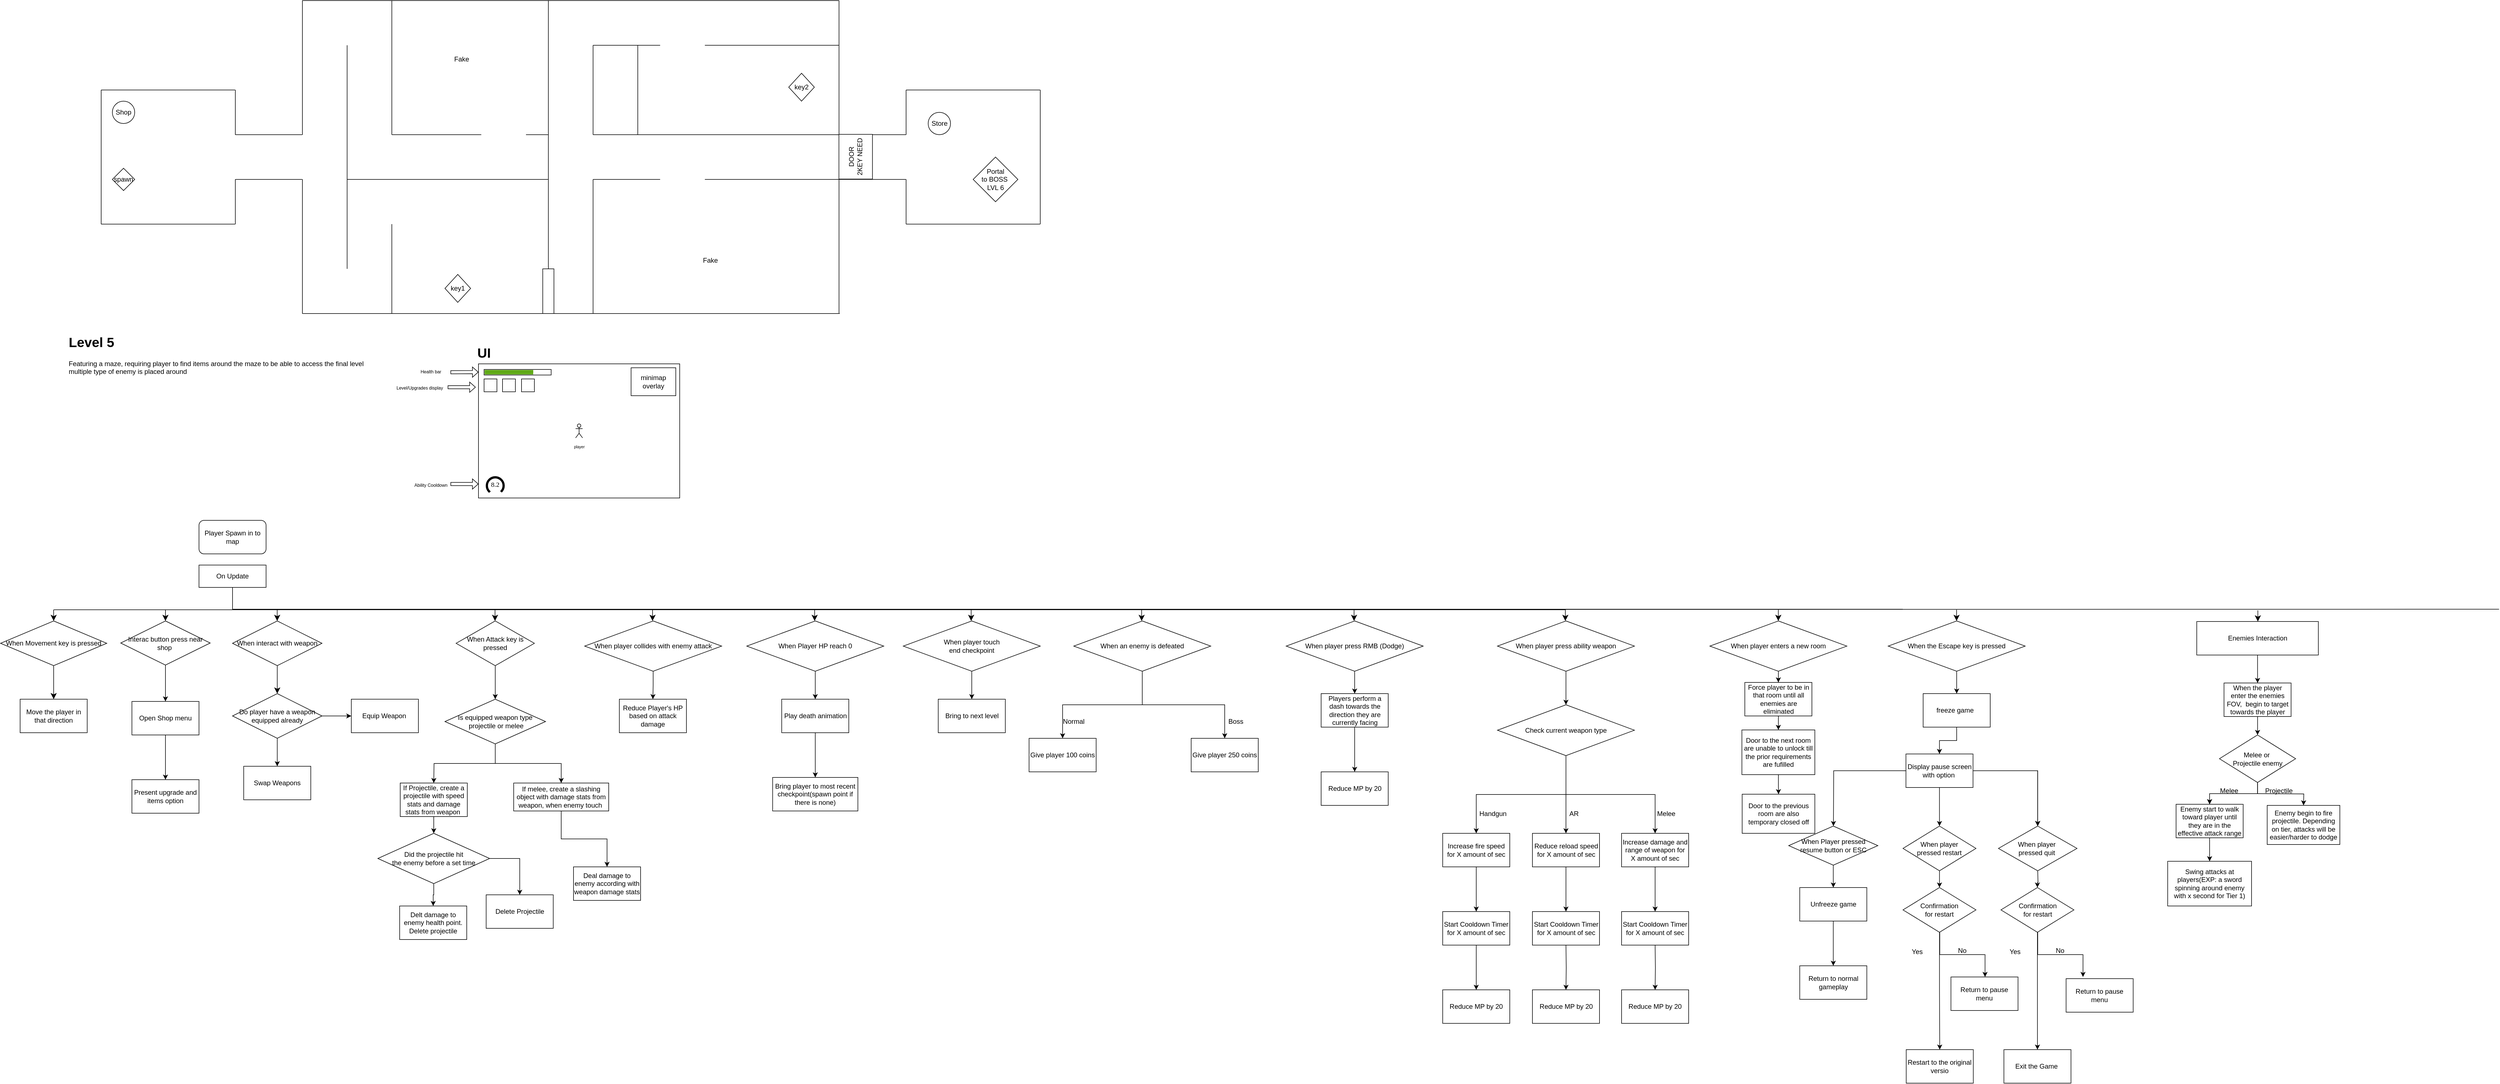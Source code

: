 <mxfile version="27.1.1">
  <diagram name="Page-1" id="taYUtSJ_4CDuhA6wjiIW">
    <mxGraphModel dx="6380" dy="3220" grid="1" gridSize="10" guides="1" tooltips="1" connect="1" arrows="1" fold="1" page="1" pageScale="1" pageWidth="850" pageHeight="1100" math="0" shadow="0" adaptiveColors="auto">
      <root>
        <mxCell id="0" />
        <mxCell id="1" parent="0" />
        <mxCell id="h_4dqQD72bOemCukOD2A-11" value="&lt;h1 style=&quot;margin-top: 0px;&quot;&gt;Level 5&lt;/h1&gt;&lt;div&gt;Featuring a maze, requiring player to find items around the maze to be able to access the final level&amp;nbsp;&lt;/div&gt;&lt;div&gt;multiple type of enemy is placed around&lt;/div&gt;" style="text;html=1;whiteSpace=wrap;overflow=hidden;rounded=0;" parent="1" vertex="1">
          <mxGeometry x="-620" y="991.45" width="620" height="310" as="geometry" />
        </mxCell>
        <mxCell id="E4qFbeiB4ODEOkEXqFHY-1" value="&lt;h1 style=&quot;margin-top: 0px;&quot;&gt;&lt;span style=&quot;background-color: transparent; color: light-dark(rgb(0, 0, 0), rgb(255, 255, 255));&quot;&gt;UI&lt;/span&gt;&lt;/h1&gt;" style="text;html=1;whiteSpace=wrap;overflow=hidden;rounded=0;align=center;" parent="1" vertex="1">
          <mxGeometry x="35" y="1010" width="180" height="40" as="geometry" />
        </mxCell>
        <mxCell id="E4qFbeiB4ODEOkEXqFHY-2" value="" style="rounded=0;whiteSpace=wrap;html=1;" parent="1" vertex="1">
          <mxGeometry x="115" y="1050" width="360" height="240" as="geometry" />
        </mxCell>
        <mxCell id="E4qFbeiB4ODEOkEXqFHY-3" value="" style="rounded=0;whiteSpace=wrap;html=1;" parent="1" vertex="1">
          <mxGeometry x="125" y="1060" width="120" height="10" as="geometry" />
        </mxCell>
        <mxCell id="E4qFbeiB4ODEOkEXqFHY-4" value="" style="rounded=0;whiteSpace=wrap;html=1;fillColor=#60a917;fontColor=#ffffff;strokeColor=none;movable=1;resizable=1;rotatable=1;deletable=1;editable=1;locked=0;connectable=1;" parent="1" vertex="1">
          <mxGeometry x="126" y="1061" width="87" height="8" as="geometry" />
        </mxCell>
        <mxCell id="E4qFbeiB4ODEOkEXqFHY-5" value="" style="ellipse;whiteSpace=wrap;html=1;aspect=fixed;strokeWidth=4;" parent="1" vertex="1">
          <mxGeometry x="130" y="1253" width="30" height="30" as="geometry" />
        </mxCell>
        <mxCell id="E4qFbeiB4ODEOkEXqFHY-7" value="&lt;font face=&quot;Tahoma&quot;&gt;8.2&lt;/font&gt;" style="text;html=1;align=center;verticalAlign=middle;whiteSpace=wrap;rounded=0;" parent="1" vertex="1">
          <mxGeometry x="115" y="1251" width="60" height="30" as="geometry" />
        </mxCell>
        <mxCell id="E4qFbeiB4ODEOkEXqFHY-8" value="minimap overlay" style="rounded=0;whiteSpace=wrap;html=1;" parent="1" vertex="1">
          <mxGeometry x="388" y="1057" width="80" height="50" as="geometry" />
        </mxCell>
        <mxCell id="E4qFbeiB4ODEOkEXqFHY-9" value="" style="shape=flexArrow;endArrow=classic;html=1;rounded=0;width=5.714;endSize=3.095;endWidth=11.565;" parent="1" edge="1">
          <mxGeometry width="50" height="50" relative="1" as="geometry">
            <mxPoint x="65" y="1265" as="sourcePoint" />
            <mxPoint x="115" y="1265" as="targetPoint" />
          </mxGeometry>
        </mxCell>
        <mxCell id="E4qFbeiB4ODEOkEXqFHY-10" value="" style="shape=flexArrow;endArrow=classic;html=1;rounded=0;width=5.714;endSize=3.095;endWidth=11.565;" parent="1" edge="1">
          <mxGeometry width="50" height="50" relative="1" as="geometry">
            <mxPoint x="65" y="1065" as="sourcePoint" />
            <mxPoint x="115" y="1064.76" as="targetPoint" />
          </mxGeometry>
        </mxCell>
        <mxCell id="E4qFbeiB4ODEOkEXqFHY-11" value="&lt;div&gt;&lt;font style=&quot;font-size: 8px;&quot;&gt;Ability&amp;nbsp;&lt;/font&gt;&lt;span style=&quot;font-size: 8px; background-color: transparent; color: light-dark(rgb(0, 0, 0), rgb(255, 255, 255));&quot;&gt;Cooldown&lt;/span&gt;&lt;/div&gt;" style="text;html=1;align=center;verticalAlign=middle;whiteSpace=wrap;rounded=0;" parent="1" vertex="1">
          <mxGeometry x="-15" y="1251" width="90" height="30" as="geometry" />
        </mxCell>
        <mxCell id="E4qFbeiB4ODEOkEXqFHY-12" value="&lt;div&gt;&lt;span style=&quot;font-size: 8px;&quot;&gt;Health bar&lt;/span&gt;&lt;/div&gt;" style="text;html=1;align=center;verticalAlign=middle;whiteSpace=wrap;rounded=0;" parent="1" vertex="1">
          <mxGeometry x="-15" y="1048" width="90" height="30" as="geometry" />
        </mxCell>
        <mxCell id="E4qFbeiB4ODEOkEXqFHY-19" value="" style="whiteSpace=wrap;html=1;aspect=fixed;" parent="1" vertex="1">
          <mxGeometry x="125" y="1077" width="23" height="23" as="geometry" />
        </mxCell>
        <mxCell id="E4qFbeiB4ODEOkEXqFHY-20" value="" style="whiteSpace=wrap;html=1;aspect=fixed;" parent="1" vertex="1">
          <mxGeometry x="158" y="1077" width="23" height="23" as="geometry" />
        </mxCell>
        <mxCell id="E4qFbeiB4ODEOkEXqFHY-21" value="" style="whiteSpace=wrap;html=1;aspect=fixed;" parent="1" vertex="1">
          <mxGeometry x="192" y="1077" width="23" height="23" as="geometry" />
        </mxCell>
        <mxCell id="E4qFbeiB4ODEOkEXqFHY-22" value="" style="shape=flexArrow;endArrow=classic;html=1;rounded=0;width=5.714;endSize=3.095;endWidth=11.565;" parent="1" edge="1">
          <mxGeometry width="50" height="50" relative="1" as="geometry">
            <mxPoint x="60" y="1091.8" as="sourcePoint" />
            <mxPoint x="110" y="1091.8" as="targetPoint" />
          </mxGeometry>
        </mxCell>
        <mxCell id="E4qFbeiB4ODEOkEXqFHY-23" value="&lt;span style=&quot;font-size: 8px;&quot;&gt;Level/Upgrades display&lt;/span&gt;" style="text;html=1;align=center;verticalAlign=middle;whiteSpace=wrap;rounded=0;" parent="1" vertex="1">
          <mxGeometry x="-35" y="1077" width="90" height="30" as="geometry" />
        </mxCell>
        <mxCell id="E4qFbeiB4ODEOkEXqFHY-24" value="" style="triangle;whiteSpace=wrap;html=1;rotation=-90;strokeColor=none;" parent="1" vertex="1">
          <mxGeometry x="137.2" y="1258.45" width="16.87" height="43" as="geometry" />
        </mxCell>
        <mxCell id="E4qFbeiB4ODEOkEXqFHY-25" value="&lt;div&gt;&lt;font style=&quot;font-size: 7px;&quot;&gt;player&lt;/font&gt;&lt;/div&gt;" style="shape=umlActor;verticalLabelPosition=bottom;verticalAlign=top;html=1;outlineConnect=0;rounded=0;" parent="1" vertex="1">
          <mxGeometry x="288.75" y="1157.5" width="12.5" height="25" as="geometry" />
        </mxCell>
        <mxCell id="qcbjBJVX_TwobVYU_Xer-1" value="" style="endArrow=none;html=1;rounded=0;" parent="1" edge="1">
          <mxGeometry width="50" height="50" relative="1" as="geometry">
            <mxPoint x="-560" y="800" as="sourcePoint" />
            <mxPoint x="-560" y="560" as="targetPoint" />
          </mxGeometry>
        </mxCell>
        <mxCell id="qcbjBJVX_TwobVYU_Xer-2" value="" style="endArrow=none;html=1;rounded=0;" parent="1" edge="1">
          <mxGeometry width="50" height="50" relative="1" as="geometry">
            <mxPoint x="-560" y="560" as="sourcePoint" />
            <mxPoint x="-320" y="560" as="targetPoint" />
          </mxGeometry>
        </mxCell>
        <mxCell id="qcbjBJVX_TwobVYU_Xer-3" value="" style="endArrow=none;html=1;rounded=0;" parent="1" edge="1">
          <mxGeometry width="50" height="50" relative="1" as="geometry">
            <mxPoint x="-560" y="800" as="sourcePoint" />
            <mxPoint x="-320" y="800" as="targetPoint" />
          </mxGeometry>
        </mxCell>
        <mxCell id="qcbjBJVX_TwobVYU_Xer-4" value="" style="endArrow=none;html=1;rounded=0;" parent="1" edge="1">
          <mxGeometry width="50" height="50" relative="1" as="geometry">
            <mxPoint x="-320" y="800" as="sourcePoint" />
            <mxPoint x="-320" y="720" as="targetPoint" />
          </mxGeometry>
        </mxCell>
        <mxCell id="qcbjBJVX_TwobVYU_Xer-5" value="" style="endArrow=none;html=1;rounded=0;" parent="1" edge="1">
          <mxGeometry width="50" height="50" relative="1" as="geometry">
            <mxPoint x="-320" y="640" as="sourcePoint" />
            <mxPoint x="-320" y="560" as="targetPoint" />
          </mxGeometry>
        </mxCell>
        <mxCell id="qcbjBJVX_TwobVYU_Xer-6" value="" style="endArrow=none;html=1;rounded=0;" parent="1" edge="1">
          <mxGeometry width="50" height="50" relative="1" as="geometry">
            <mxPoint x="-320" y="720" as="sourcePoint" />
            <mxPoint x="-200" y="720" as="targetPoint" />
          </mxGeometry>
        </mxCell>
        <mxCell id="qcbjBJVX_TwobVYU_Xer-7" value="" style="endArrow=none;html=1;rounded=0;" parent="1" edge="1">
          <mxGeometry width="50" height="50" relative="1" as="geometry">
            <mxPoint x="-320" y="640" as="sourcePoint" />
            <mxPoint x="-200" y="640" as="targetPoint" />
          </mxGeometry>
        </mxCell>
        <mxCell id="qcbjBJVX_TwobVYU_Xer-8" value="" style="endArrow=none;html=1;rounded=0;" parent="1" edge="1">
          <mxGeometry width="50" height="50" relative="1" as="geometry">
            <mxPoint x="-200" y="960" as="sourcePoint" />
            <mxPoint x="-200" y="720" as="targetPoint" />
          </mxGeometry>
        </mxCell>
        <mxCell id="qcbjBJVX_TwobVYU_Xer-9" value="" style="endArrow=none;html=1;rounded=0;" parent="1" edge="1">
          <mxGeometry width="50" height="50" relative="1" as="geometry">
            <mxPoint x="-200" y="640" as="sourcePoint" />
            <mxPoint x="-200" y="400" as="targetPoint" />
          </mxGeometry>
        </mxCell>
        <mxCell id="qcbjBJVX_TwobVYU_Xer-10" value="" style="endArrow=none;html=1;rounded=0;" parent="1" edge="1">
          <mxGeometry width="50" height="50" relative="1" as="geometry">
            <mxPoint x="-200" y="400" as="sourcePoint" />
            <mxPoint x="760" y="400" as="targetPoint" />
          </mxGeometry>
        </mxCell>
        <mxCell id="qcbjBJVX_TwobVYU_Xer-11" value="" style="endArrow=none;html=1;rounded=0;" parent="1" edge="1">
          <mxGeometry width="50" height="50" relative="1" as="geometry">
            <mxPoint x="-200" y="960" as="sourcePoint" />
            <mxPoint x="761.307" y="960" as="targetPoint" />
          </mxGeometry>
        </mxCell>
        <mxCell id="qcbjBJVX_TwobVYU_Xer-12" value="" style="endArrow=none;html=1;rounded=0;" parent="1" edge="1">
          <mxGeometry width="50" height="50" relative="1" as="geometry">
            <mxPoint x="760" y="640" as="sourcePoint" />
            <mxPoint x="760" y="400" as="targetPoint" />
          </mxGeometry>
        </mxCell>
        <mxCell id="qcbjBJVX_TwobVYU_Xer-13" value="" style="endArrow=none;html=1;rounded=0;" parent="1" edge="1">
          <mxGeometry width="50" height="50" relative="1" as="geometry">
            <mxPoint x="760" y="960" as="sourcePoint" />
            <mxPoint x="760" y="720" as="targetPoint" />
          </mxGeometry>
        </mxCell>
        <mxCell id="qcbjBJVX_TwobVYU_Xer-14" value="" style="endArrow=none;html=1;rounded=0;" parent="1" edge="1">
          <mxGeometry width="50" height="50" relative="1" as="geometry">
            <mxPoint x="760" y="640" as="sourcePoint" />
            <mxPoint x="880" y="640" as="targetPoint" />
          </mxGeometry>
        </mxCell>
        <mxCell id="qcbjBJVX_TwobVYU_Xer-15" value="" style="endArrow=none;html=1;rounded=0;" parent="1" edge="1">
          <mxGeometry width="50" height="50" relative="1" as="geometry">
            <mxPoint x="760" y="720" as="sourcePoint" />
            <mxPoint x="880" y="720" as="targetPoint" />
          </mxGeometry>
        </mxCell>
        <mxCell id="qcbjBJVX_TwobVYU_Xer-16" value="" style="endArrow=none;html=1;rounded=0;" parent="1" edge="1">
          <mxGeometry width="50" height="50" relative="1" as="geometry">
            <mxPoint x="880" y="640" as="sourcePoint" />
            <mxPoint x="880" y="560" as="targetPoint" />
          </mxGeometry>
        </mxCell>
        <mxCell id="qcbjBJVX_TwobVYU_Xer-17" value="" style="endArrow=none;html=1;rounded=0;" parent="1" edge="1">
          <mxGeometry width="50" height="50" relative="1" as="geometry">
            <mxPoint x="880" y="800" as="sourcePoint" />
            <mxPoint x="880" y="720" as="targetPoint" />
          </mxGeometry>
        </mxCell>
        <mxCell id="qcbjBJVX_TwobVYU_Xer-18" value="" style="endArrow=none;html=1;rounded=0;" parent="1" edge="1">
          <mxGeometry width="50" height="50" relative="1" as="geometry">
            <mxPoint x="880" y="560" as="sourcePoint" />
            <mxPoint x="1120" y="560" as="targetPoint" />
          </mxGeometry>
        </mxCell>
        <mxCell id="qcbjBJVX_TwobVYU_Xer-19" value="" style="endArrow=none;html=1;rounded=0;" parent="1" edge="1">
          <mxGeometry width="50" height="50" relative="1" as="geometry">
            <mxPoint x="880" y="800" as="sourcePoint" />
            <mxPoint x="1120" y="800" as="targetPoint" />
          </mxGeometry>
        </mxCell>
        <mxCell id="qcbjBJVX_TwobVYU_Xer-20" value="" style="endArrow=none;html=1;rounded=0;" parent="1" edge="1">
          <mxGeometry width="50" height="50" relative="1" as="geometry">
            <mxPoint x="1120" y="800" as="sourcePoint" />
            <mxPoint x="1120" y="560" as="targetPoint" />
          </mxGeometry>
        </mxCell>
        <mxCell id="SbEfbYagfhGNZM0D1NDL-1" value="" style="endArrow=none;html=1;rounded=0;" parent="1" edge="1">
          <mxGeometry width="50" height="50" relative="1" as="geometry">
            <mxPoint x="-120" y="720" as="sourcePoint" />
            <mxPoint x="-120" y="640" as="targetPoint" />
          </mxGeometry>
        </mxCell>
        <mxCell id="SbEfbYagfhGNZM0D1NDL-2" value="" style="endArrow=none;html=1;rounded=0;" parent="1" edge="1">
          <mxGeometry width="50" height="50" relative="1" as="geometry">
            <mxPoint x="-120" y="800" as="sourcePoint" />
            <mxPoint x="-120" y="720" as="targetPoint" />
          </mxGeometry>
        </mxCell>
        <mxCell id="SbEfbYagfhGNZM0D1NDL-3" value="" style="endArrow=none;html=1;rounded=0;" parent="1" edge="1">
          <mxGeometry width="50" height="50" relative="1" as="geometry">
            <mxPoint x="-120" y="880" as="sourcePoint" />
            <mxPoint x="-120" y="800" as="targetPoint" />
          </mxGeometry>
        </mxCell>
        <mxCell id="SbEfbYagfhGNZM0D1NDL-4" value="" style="endArrow=none;html=1;rounded=0;" parent="1" edge="1">
          <mxGeometry width="50" height="50" relative="1" as="geometry">
            <mxPoint x="-120" y="640" as="sourcePoint" />
            <mxPoint x="-120" y="560" as="targetPoint" />
          </mxGeometry>
        </mxCell>
        <mxCell id="SbEfbYagfhGNZM0D1NDL-5" value="" style="endArrow=none;html=1;rounded=0;" parent="1" edge="1">
          <mxGeometry width="50" height="50" relative="1" as="geometry">
            <mxPoint x="-120" y="560" as="sourcePoint" />
            <mxPoint x="-120" y="480" as="targetPoint" />
          </mxGeometry>
        </mxCell>
        <mxCell id="SbEfbYagfhGNZM0D1NDL-6" value="" style="endArrow=none;html=1;rounded=0;" parent="1" edge="1">
          <mxGeometry width="50" height="50" relative="1" as="geometry">
            <mxPoint x="-40" y="600" as="sourcePoint" />
            <mxPoint x="-40" y="400" as="targetPoint" />
          </mxGeometry>
        </mxCell>
        <mxCell id="SbEfbYagfhGNZM0D1NDL-7" value="" style="endArrow=none;html=1;rounded=0;" parent="1" edge="1">
          <mxGeometry width="50" height="50" relative="1" as="geometry">
            <mxPoint x="-40" y="960" as="sourcePoint" />
            <mxPoint x="-40" y="800" as="targetPoint" />
          </mxGeometry>
        </mxCell>
        <mxCell id="SbEfbYagfhGNZM0D1NDL-8" value="" style="endArrow=none;html=1;rounded=0;" parent="1" edge="1">
          <mxGeometry width="50" height="50" relative="1" as="geometry">
            <mxPoint x="-120" y="720" as="sourcePoint" />
            <mxPoint x="40" y="720" as="targetPoint" />
          </mxGeometry>
        </mxCell>
        <mxCell id="SbEfbYagfhGNZM0D1NDL-9" value="" style="endArrow=none;html=1;rounded=0;" parent="1" edge="1">
          <mxGeometry width="50" height="50" relative="1" as="geometry">
            <mxPoint x="-40" y="600" as="sourcePoint" />
            <mxPoint x="-40" y="640" as="targetPoint" />
          </mxGeometry>
        </mxCell>
        <mxCell id="SbEfbYagfhGNZM0D1NDL-10" value="" style="endArrow=none;html=1;rounded=0;" parent="1" edge="1">
          <mxGeometry width="50" height="50" relative="1" as="geometry">
            <mxPoint x="-40" y="640" as="sourcePoint" />
            <mxPoint x="120" y="640" as="targetPoint" />
          </mxGeometry>
        </mxCell>
        <mxCell id="SbEfbYagfhGNZM0D1NDL-11" value="" style="endArrow=none;html=1;rounded=0;" parent="1" edge="1">
          <mxGeometry width="50" height="50" relative="1" as="geometry">
            <mxPoint x="40" y="720" as="sourcePoint" />
            <mxPoint x="120" y="720" as="targetPoint" />
          </mxGeometry>
        </mxCell>
        <mxCell id="SbEfbYagfhGNZM0D1NDL-12" value="" style="endArrow=none;html=1;rounded=0;" parent="1" edge="1">
          <mxGeometry width="50" height="50" relative="1" as="geometry">
            <mxPoint x="120" y="720" as="sourcePoint" />
            <mxPoint x="240" y="720" as="targetPoint" />
          </mxGeometry>
        </mxCell>
        <mxCell id="SbEfbYagfhGNZM0D1NDL-13" value="" style="endArrow=none;html=1;rounded=0;" parent="1" edge="1">
          <mxGeometry width="50" height="50" relative="1" as="geometry">
            <mxPoint x="240" y="880" as="sourcePoint" />
            <mxPoint x="240" y="720" as="targetPoint" />
          </mxGeometry>
        </mxCell>
        <mxCell id="SbEfbYagfhGNZM0D1NDL-14" value="" style="rounded=0;whiteSpace=wrap;html=1;" parent="1" vertex="1">
          <mxGeometry x="230" y="880" width="20" height="80" as="geometry" />
        </mxCell>
        <mxCell id="SbEfbYagfhGNZM0D1NDL-15" value="key1" style="rhombus;whiteSpace=wrap;html=1;" parent="1" vertex="1">
          <mxGeometry x="55" y="890" width="45.93" height="50" as="geometry" />
        </mxCell>
        <mxCell id="SbEfbYagfhGNZM0D1NDL-16" value="" style="endArrow=none;html=1;rounded=0;" parent="1" edge="1">
          <mxGeometry width="50" height="50" relative="1" as="geometry">
            <mxPoint x="240" y="720" as="sourcePoint" />
            <mxPoint x="240" y="640" as="targetPoint" />
          </mxGeometry>
        </mxCell>
        <mxCell id="SbEfbYagfhGNZM0D1NDL-17" value="" style="endArrow=none;html=1;rounded=0;" parent="1" edge="1">
          <mxGeometry width="50" height="50" relative="1" as="geometry">
            <mxPoint x="200" y="640" as="sourcePoint" />
            <mxPoint x="240" y="640" as="targetPoint" />
          </mxGeometry>
        </mxCell>
        <mxCell id="SbEfbYagfhGNZM0D1NDL-18" value="" style="endArrow=none;html=1;rounded=0;" parent="1" edge="1">
          <mxGeometry width="50" height="50" relative="1" as="geometry">
            <mxPoint x="240" y="640" as="sourcePoint" />
            <mxPoint x="240" y="400" as="targetPoint" />
          </mxGeometry>
        </mxCell>
        <mxCell id="yUM1cWZdu92-o5XkkKn8-1" value="" style="endArrow=none;html=1;rounded=0;" parent="1" edge="1">
          <mxGeometry width="50" height="50" relative="1" as="geometry">
            <mxPoint x="320" y="960" as="sourcePoint" />
            <mxPoint x="320" y="720" as="targetPoint" />
          </mxGeometry>
        </mxCell>
        <mxCell id="yUM1cWZdu92-o5XkkKn8-2" value="" style="endArrow=none;html=1;rounded=0;" parent="1" edge="1">
          <mxGeometry width="50" height="50" relative="1" as="geometry">
            <mxPoint x="320" y="640" as="sourcePoint" />
            <mxPoint x="320" y="480" as="targetPoint" />
          </mxGeometry>
        </mxCell>
        <mxCell id="yUM1cWZdu92-o5XkkKn8-3" value="" style="endArrow=none;html=1;rounded=0;" parent="1" edge="1">
          <mxGeometry width="50" height="50" relative="1" as="geometry">
            <mxPoint x="400" y="640" as="sourcePoint" />
            <mxPoint x="400" y="480" as="targetPoint" />
          </mxGeometry>
        </mxCell>
        <mxCell id="yUM1cWZdu92-o5XkkKn8-4" value="" style="endArrow=none;html=1;rounded=0;" parent="1" edge="1">
          <mxGeometry width="50" height="50" relative="1" as="geometry">
            <mxPoint x="320" y="640" as="sourcePoint" />
            <mxPoint x="760" y="640" as="targetPoint" />
          </mxGeometry>
        </mxCell>
        <mxCell id="yUM1cWZdu92-o5XkkKn8-5" value="" style="endArrow=none;html=1;rounded=0;" parent="1" edge="1">
          <mxGeometry width="50" height="50" relative="1" as="geometry">
            <mxPoint x="320" y="480" as="sourcePoint" />
            <mxPoint x="440" y="480" as="targetPoint" />
          </mxGeometry>
        </mxCell>
        <mxCell id="yUM1cWZdu92-o5XkkKn8-6" value="" style="endArrow=none;html=1;rounded=0;" parent="1" edge="1">
          <mxGeometry width="50" height="50" relative="1" as="geometry">
            <mxPoint x="520" y="480" as="sourcePoint" />
            <mxPoint x="760" y="480" as="targetPoint" />
          </mxGeometry>
        </mxCell>
        <mxCell id="yUM1cWZdu92-o5XkkKn8-9" value="" style="endArrow=none;html=1;rounded=0;" parent="1" edge="1">
          <mxGeometry width="50" height="50" relative="1" as="geometry">
            <mxPoint x="320" y="720" as="sourcePoint" />
            <mxPoint x="440" y="720" as="targetPoint" />
          </mxGeometry>
        </mxCell>
        <mxCell id="yUM1cWZdu92-o5XkkKn8-10" value="" style="endArrow=none;html=1;rounded=0;" parent="1" edge="1">
          <mxGeometry width="50" height="50" relative="1" as="geometry">
            <mxPoint x="520" y="720" as="sourcePoint" />
            <mxPoint x="760" y="720" as="targetPoint" />
          </mxGeometry>
        </mxCell>
        <mxCell id="yUM1cWZdu92-o5XkkKn8-11" value="Fake&lt;span style=&quot;color: rgba(0, 0, 0, 0); font-family: monospace; font-size: 0px; text-align: start; text-wrap-mode: nowrap;&quot;&gt;%3CmxGraphModel%3E%3Croot%3E%3CmxCell%20id%3D%220%22%2F%3E%3CmxCell%20id%3D%221%22%20parent%3D%220%22%2F%3E%3CmxCell%20id%3D%222%22%20value%3D%22%22%20style%3D%22endArrow%3Dnone%3Bhtml%3D1%3Brounded%3D0%3B%22%20edge%3D%221%22%20parent%3D%221%22%3E%3CmxGeometry%20width%3D%2250%22%20height%3D%2250%22%20relative%3D%221%22%20as%3D%22geometry%22%3E%3CmxPoint%20x%3D%22320%22%20y%3D%22720%22%20as%3D%22sourcePoint%22%2F%3E%3CmxPoint%20x%3D%22440%22%20y%3D%22720%22%20as%3D%22targetPoint%22%2F%3E%3C%2FmxGeometry%3E%3C%2FmxCell%3E%3C%2Froot%3E%3C%2FmxGraphModel%3E&lt;/span&gt;" style="text;html=1;align=center;verticalAlign=middle;whiteSpace=wrap;rounded=0;" parent="1" vertex="1">
          <mxGeometry x="55" y="490" width="60" height="30" as="geometry" />
        </mxCell>
        <mxCell id="yUM1cWZdu92-o5XkkKn8-12" value="Fake&lt;span style=&quot;color: rgba(0, 0, 0, 0); font-family: monospace; font-size: 0px; text-align: start; text-wrap-mode: nowrap;&quot;&gt;%3CmxGraphModel%3E%3Croot%3E%3CmxCell%20id%3D%220%22%2F%3E%3CmxCell%20id%3D%221%22%20parent%3D%220%22%2F%3E%3CmxCell%20id%3D%222%22%20value%3D%22%22%20style%3D%22endArrow%3Dnone%3Bhtml%3D1%3Brounded%3D0%3B%22%20edge%3D%221%22%20parent%3D%221%22%3E%3CmxGeometry%20width%3D%2250%22%20height%3D%2250%22%20relative%3D%221%22%20as%3D%22geometry%22%3E%3CmxPoint%20x%3D%22320%22%20y%3D%22720%22%20as%3D%22sourcePoint%22%2F%3E%3CmxPoint%20x%3D%22440%22%20y%3D%22720%22%20as%3D%22targetPoint%22%2F%3E%3C%2FmxGeometry%3E%3C%2FmxCell%3E%3C%2Froot%3E%3C%2FmxGraphModel%3E&lt;/span&gt;" style="text;html=1;align=center;verticalAlign=middle;whiteSpace=wrap;rounded=0;" parent="1" vertex="1">
          <mxGeometry x="500" y="850" width="60" height="30" as="geometry" />
        </mxCell>
        <mxCell id="yUM1cWZdu92-o5XkkKn8-13" value="key2" style="rhombus;whiteSpace=wrap;html=1;" parent="1" vertex="1">
          <mxGeometry x="670" y="530" width="45.93" height="50" as="geometry" />
        </mxCell>
        <mxCell id="yUM1cWZdu92-o5XkkKn8-14" value="DOOR&lt;div&gt;2KEY NEED&lt;/div&gt;" style="rounded=0;whiteSpace=wrap;html=1;rotation=-90;" parent="1" vertex="1">
          <mxGeometry x="749.84" y="649.39" width="80" height="60" as="geometry" />
        </mxCell>
        <mxCell id="yUM1cWZdu92-o5XkkKn8-15" value="Store" style="ellipse;whiteSpace=wrap;html=1;aspect=fixed;" parent="1" vertex="1">
          <mxGeometry x="919.5" y="600" width="40" height="40" as="geometry" />
        </mxCell>
        <mxCell id="yUM1cWZdu92-o5XkkKn8-16" value="Shop" style="ellipse;whiteSpace=wrap;html=1;aspect=fixed;" parent="1" vertex="1">
          <mxGeometry x="-540" y="580" width="40" height="40" as="geometry" />
        </mxCell>
        <mxCell id="yUM1cWZdu92-o5XkkKn8-17" value="spawn" style="rhombus;whiteSpace=wrap;html=1;" parent="1" vertex="1">
          <mxGeometry x="-540" y="700" width="40" height="40" as="geometry" />
        </mxCell>
        <mxCell id="6VGCQqHkiVJrhonhT-YP-1" value="Portal&lt;div&gt;to BOSS&amp;nbsp;&lt;/div&gt;&lt;div&gt;LVL 6&lt;/div&gt;" style="rhombus;whiteSpace=wrap;html=1;" vertex="1" parent="1">
          <mxGeometry x="1000" y="680" width="80" height="80" as="geometry" />
        </mxCell>
        <mxCell id="6VGCQqHkiVJrhonhT-YP-3" value="On Update" style="rounded=0;whiteSpace=wrap;html=1;" vertex="1" parent="1">
          <mxGeometry x="-385" y="1410" width="120" height="40" as="geometry" />
        </mxCell>
        <mxCell id="6VGCQqHkiVJrhonhT-YP-4" style="edgeStyle=none;curved=1;rounded=0;orthogonalLoop=1;jettySize=auto;html=1;exitX=0.5;exitY=1;exitDx=0;exitDy=0;fontSize=12;startSize=8;endSize=8;" edge="1" parent="1" source="6VGCQqHkiVJrhonhT-YP-5" target="6VGCQqHkiVJrhonhT-YP-9">
          <mxGeometry relative="1" as="geometry" />
        </mxCell>
        <mxCell id="6VGCQqHkiVJrhonhT-YP-5" value="&lt;div&gt;&lt;span style=&quot;background-color: transparent; color: light-dark(rgb(0, 0, 0), rgb(255, 255, 255));&quot;&gt;When Movement key is pressed&lt;/span&gt;&lt;/div&gt;" style="rhombus;whiteSpace=wrap;html=1;" vertex="1" parent="1">
          <mxGeometry x="-740" y="1510" width="190" height="80" as="geometry" />
        </mxCell>
        <mxCell id="6VGCQqHkiVJrhonhT-YP-6" value="" style="endArrow=none;html=1;rounded=0;fontSize=12;startSize=8;endSize=8;curved=1;" edge="1" parent="1">
          <mxGeometry width="50" height="50" relative="1" as="geometry">
            <mxPoint x="-325" y="1490" as="sourcePoint" />
            <mxPoint x="-325" y="1450" as="targetPoint" />
          </mxGeometry>
        </mxCell>
        <mxCell id="6VGCQqHkiVJrhonhT-YP-7" value="" style="endArrow=none;html=1;rounded=0;fontSize=12;startSize=8;endSize=8;curved=1;" edge="1" parent="1">
          <mxGeometry width="50" height="50" relative="1" as="geometry">
            <mxPoint x="-325" y="1490" as="sourcePoint" />
            <mxPoint x="-645" y="1490" as="targetPoint" />
          </mxGeometry>
        </mxCell>
        <mxCell id="6VGCQqHkiVJrhonhT-YP-8" value="" style="endArrow=classic;html=1;rounded=0;fontSize=12;startSize=8;endSize=8;curved=1;entryX=0.5;entryY=0;entryDx=0;entryDy=0;" edge="1" parent="1" target="6VGCQqHkiVJrhonhT-YP-5">
          <mxGeometry width="50" height="50" relative="1" as="geometry">
            <mxPoint x="-645" y="1490" as="sourcePoint" />
            <mxPoint x="-695" y="1500" as="targetPoint" />
          </mxGeometry>
        </mxCell>
        <mxCell id="6VGCQqHkiVJrhonhT-YP-9" value="Move the player in that direction" style="rounded=0;whiteSpace=wrap;html=1;" vertex="1" parent="1">
          <mxGeometry x="-705" y="1650" width="120" height="60" as="geometry" />
        </mxCell>
        <mxCell id="6VGCQqHkiVJrhonhT-YP-10" value="" style="endArrow=classic;html=1;rounded=0;fontSize=12;startSize=8;endSize=8;curved=1;" edge="1" parent="1">
          <mxGeometry width="50" height="50" relative="1" as="geometry">
            <mxPoint x="-445" y="1490" as="sourcePoint" />
            <mxPoint x="-445" y="1510" as="targetPoint" />
          </mxGeometry>
        </mxCell>
        <mxCell id="6VGCQqHkiVJrhonhT-YP-11" value="" style="edgeStyle=none;curved=1;rounded=0;orthogonalLoop=1;jettySize=auto;html=1;fontSize=12;startSize=8;endSize=8;" edge="1" parent="1" source="6VGCQqHkiVJrhonhT-YP-12" target="6VGCQqHkiVJrhonhT-YP-17">
          <mxGeometry relative="1" as="geometry" />
        </mxCell>
        <mxCell id="6VGCQqHkiVJrhonhT-YP-12" value="When interact with weapon" style="rhombus;whiteSpace=wrap;html=1;" vertex="1" parent="1">
          <mxGeometry x="-325" y="1510" width="160" height="80" as="geometry" />
        </mxCell>
        <mxCell id="6VGCQqHkiVJrhonhT-YP-13" value="" style="endArrow=none;html=1;rounded=0;fontSize=12;startSize=8;endSize=8;curved=1;" edge="1" parent="1">
          <mxGeometry width="50" height="50" relative="1" as="geometry">
            <mxPoint x="-325" y="1490" as="sourcePoint" />
            <mxPoint x="2060" y="1490" as="targetPoint" />
          </mxGeometry>
        </mxCell>
        <mxCell id="6VGCQqHkiVJrhonhT-YP-14" value="" style="endArrow=classic;html=1;rounded=0;fontSize=12;startSize=8;endSize=8;curved=1;" edge="1" parent="1">
          <mxGeometry width="50" height="50" relative="1" as="geometry">
            <mxPoint x="-245.11" y="1490" as="sourcePoint" />
            <mxPoint x="-245.11" y="1510" as="targetPoint" />
          </mxGeometry>
        </mxCell>
        <mxCell id="6VGCQqHkiVJrhonhT-YP-15" style="edgeStyle=orthogonalEdgeStyle;rounded=0;orthogonalLoop=1;jettySize=auto;html=1;exitX=1;exitY=0.5;exitDx=0;exitDy=0;" edge="1" parent="1">
          <mxGeometry relative="1" as="geometry">
            <mxPoint x="-112.5" y="1680" as="targetPoint" />
            <mxPoint x="-192.5" y="1680" as="sourcePoint" />
          </mxGeometry>
        </mxCell>
        <mxCell id="6VGCQqHkiVJrhonhT-YP-16" style="edgeStyle=orthogonalEdgeStyle;rounded=0;orthogonalLoop=1;jettySize=auto;html=1;exitX=0.5;exitY=1;exitDx=0;exitDy=0;" edge="1" parent="1" source="6VGCQqHkiVJrhonhT-YP-17">
          <mxGeometry relative="1" as="geometry">
            <mxPoint x="-245" y="1770" as="targetPoint" />
          </mxGeometry>
        </mxCell>
        <mxCell id="6VGCQqHkiVJrhonhT-YP-17" value="Do player have a weapon&lt;div&gt;equipped already&lt;/div&gt;" style="rhombus;whiteSpace=wrap;html=1;" vertex="1" parent="1">
          <mxGeometry x="-325" y="1640" width="160" height="80" as="geometry" />
        </mxCell>
        <mxCell id="6VGCQqHkiVJrhonhT-YP-18" value="Equip Weapon&amp;nbsp;" style="rounded=0;whiteSpace=wrap;html=1;" vertex="1" parent="1">
          <mxGeometry x="-112.5" y="1650" width="120" height="60" as="geometry" />
        </mxCell>
        <mxCell id="6VGCQqHkiVJrhonhT-YP-19" value="Swap Weapons" style="rounded=0;whiteSpace=wrap;html=1;" vertex="1" parent="1">
          <mxGeometry x="-305" y="1770" width="120" height="60" as="geometry" />
        </mxCell>
        <mxCell id="6VGCQqHkiVJrhonhT-YP-20" value="" style="endArrow=classic;html=1;rounded=0;fontSize=12;startSize=8;endSize=8;curved=1;" edge="1" parent="1">
          <mxGeometry width="50" height="50" relative="1" as="geometry">
            <mxPoint x="144.6" y="1490" as="sourcePoint" />
            <mxPoint x="144.6" y="1510" as="targetPoint" />
          </mxGeometry>
        </mxCell>
        <mxCell id="6VGCQqHkiVJrhonhT-YP-21" style="edgeStyle=orthogonalEdgeStyle;rounded=0;orthogonalLoop=1;jettySize=auto;html=1;exitX=0.5;exitY=1;exitDx=0;exitDy=0;entryX=0.5;entryY=0;entryDx=0;entryDy=0;" edge="1" parent="1" source="6VGCQqHkiVJrhonhT-YP-22">
          <mxGeometry relative="1" as="geometry">
            <mxPoint x="145" y="1650" as="targetPoint" />
          </mxGeometry>
        </mxCell>
        <mxCell id="6VGCQqHkiVJrhonhT-YP-22" value="When Attack key is pressed" style="rhombus;whiteSpace=wrap;html=1;" vertex="1" parent="1">
          <mxGeometry x="75" y="1510" width="140" height="80" as="geometry" />
        </mxCell>
        <mxCell id="6VGCQqHkiVJrhonhT-YP-23" style="edgeStyle=orthogonalEdgeStyle;rounded=0;orthogonalLoop=1;jettySize=auto;html=1;exitX=0.5;exitY=1;exitDx=0;exitDy=0;" edge="1" parent="1" source="6VGCQqHkiVJrhonhT-YP-25">
          <mxGeometry relative="1" as="geometry">
            <mxPoint x="35" y="1800" as="targetPoint" />
            <mxPoint x="145" y="1770" as="sourcePoint" />
          </mxGeometry>
        </mxCell>
        <mxCell id="6VGCQqHkiVJrhonhT-YP-24" value="" style="edgeStyle=orthogonalEdgeStyle;rounded=0;orthogonalLoop=1;jettySize=auto;html=1;" edge="1" parent="1" source="6VGCQqHkiVJrhonhT-YP-25" target="6VGCQqHkiVJrhonhT-YP-27">
          <mxGeometry relative="1" as="geometry" />
        </mxCell>
        <mxCell id="6VGCQqHkiVJrhonhT-YP-25" value="Is equipped weapon type&lt;div&gt;&amp;nbsp;projectile or melee&lt;/div&gt;" style="rhombus;whiteSpace=wrap;html=1;rounded=0;" vertex="1" parent="1">
          <mxGeometry x="55" y="1650" width="180" height="80" as="geometry" />
        </mxCell>
        <mxCell id="6VGCQqHkiVJrhonhT-YP-26" value="" style="edgeStyle=orthogonalEdgeStyle;rounded=0;orthogonalLoop=1;jettySize=auto;html=1;" edge="1" parent="1" source="6VGCQqHkiVJrhonhT-YP-27" target="6VGCQqHkiVJrhonhT-YP-36">
          <mxGeometry relative="1" as="geometry" />
        </mxCell>
        <mxCell id="6VGCQqHkiVJrhonhT-YP-27" value="If melee, create a slashing object with damage stats from weapon, when enemy touch&amp;nbsp;" style="whiteSpace=wrap;html=1;rounded=0;" vertex="1" parent="1">
          <mxGeometry x="178" y="1800" width="170" height="50" as="geometry" />
        </mxCell>
        <mxCell id="6VGCQqHkiVJrhonhT-YP-28" value="" style="edgeStyle=orthogonalEdgeStyle;rounded=0;orthogonalLoop=1;jettySize=auto;html=1;" edge="1" parent="1" source="6VGCQqHkiVJrhonhT-YP-29" target="6VGCQqHkiVJrhonhT-YP-33">
          <mxGeometry relative="1" as="geometry" />
        </mxCell>
        <mxCell id="6VGCQqHkiVJrhonhT-YP-29" value="If Projectile, create a projectile with speed stats and damage stats from weapon&amp;nbsp;" style="rounded=0;whiteSpace=wrap;html=1;" vertex="1" parent="1">
          <mxGeometry x="-25" y="1800" width="120" height="60" as="geometry" />
        </mxCell>
        <mxCell id="6VGCQqHkiVJrhonhT-YP-30" style="edgeStyle=orthogonalEdgeStyle;rounded=0;orthogonalLoop=1;jettySize=auto;html=1;exitX=0.5;exitY=1;exitDx=0;exitDy=0;" edge="1" parent="1" source="6VGCQqHkiVJrhonhT-YP-27" target="6VGCQqHkiVJrhonhT-YP-27">
          <mxGeometry relative="1" as="geometry" />
        </mxCell>
        <mxCell id="6VGCQqHkiVJrhonhT-YP-31" value="" style="edgeStyle=orthogonalEdgeStyle;rounded=0;orthogonalLoop=1;jettySize=auto;html=1;" edge="1" parent="1" source="6VGCQqHkiVJrhonhT-YP-33" target="6VGCQqHkiVJrhonhT-YP-34">
          <mxGeometry relative="1" as="geometry" />
        </mxCell>
        <mxCell id="6VGCQqHkiVJrhonhT-YP-32" value="" style="edgeStyle=orthogonalEdgeStyle;rounded=0;orthogonalLoop=1;jettySize=auto;html=1;exitX=1;exitY=0.5;exitDx=0;exitDy=0;" edge="1" parent="1" source="6VGCQqHkiVJrhonhT-YP-33" target="6VGCQqHkiVJrhonhT-YP-35">
          <mxGeometry relative="1" as="geometry" />
        </mxCell>
        <mxCell id="6VGCQqHkiVJrhonhT-YP-33" value="Did the projectile hit&lt;div&gt;the enemy before a set time&lt;/div&gt;" style="rhombus;whiteSpace=wrap;html=1;rounded=0;" vertex="1" parent="1">
          <mxGeometry x="-65" y="1890" width="200" height="90" as="geometry" />
        </mxCell>
        <mxCell id="6VGCQqHkiVJrhonhT-YP-34" value="Delt damage to enemy health point. Delete projectile" style="whiteSpace=wrap;html=1;rounded=0;" vertex="1" parent="1">
          <mxGeometry x="-26" y="2020" width="120" height="60" as="geometry" />
        </mxCell>
        <mxCell id="6VGCQqHkiVJrhonhT-YP-35" value="Delete Projectile" style="whiteSpace=wrap;html=1;rounded=0;" vertex="1" parent="1">
          <mxGeometry x="128.75" y="2000" width="120" height="60" as="geometry" />
        </mxCell>
        <mxCell id="6VGCQqHkiVJrhonhT-YP-36" value="Deal damage to enemy according with weapon damage stats" style="whiteSpace=wrap;html=1;rounded=0;" vertex="1" parent="1">
          <mxGeometry x="285" y="1950" width="120" height="60" as="geometry" />
        </mxCell>
        <mxCell id="6VGCQqHkiVJrhonhT-YP-37" value="" style="endArrow=classic;html=1;rounded=0;fontSize=12;startSize=8;endSize=8;curved=1;" edge="1" parent="1">
          <mxGeometry width="50" height="50" relative="1" as="geometry">
            <mxPoint x="426.41" y="1490" as="sourcePoint" />
            <mxPoint x="426.41" y="1510" as="targetPoint" />
          </mxGeometry>
        </mxCell>
        <mxCell id="6VGCQqHkiVJrhonhT-YP-38" value="" style="edgeStyle=orthogonalEdgeStyle;rounded=0;orthogonalLoop=1;jettySize=auto;html=1;" edge="1" parent="1" source="6VGCQqHkiVJrhonhT-YP-39" target="6VGCQqHkiVJrhonhT-YP-40">
          <mxGeometry relative="1" as="geometry" />
        </mxCell>
        <mxCell id="6VGCQqHkiVJrhonhT-YP-39" value="When player collides with enemy attack" style="rhombus;whiteSpace=wrap;html=1;" vertex="1" parent="1">
          <mxGeometry x="305" y="1510" width="245" height="90" as="geometry" />
        </mxCell>
        <mxCell id="6VGCQqHkiVJrhonhT-YP-40" value="Reduce Player&#39;s HP based on attack damage" style="whiteSpace=wrap;html=1;" vertex="1" parent="1">
          <mxGeometry x="367" y="1650" width="120" height="60" as="geometry" />
        </mxCell>
        <mxCell id="6VGCQqHkiVJrhonhT-YP-41" value="" style="endArrow=classic;html=1;rounded=0;fontSize=12;startSize=8;endSize=8;curved=1;" edge="1" parent="1">
          <mxGeometry width="50" height="50" relative="1" as="geometry">
            <mxPoint x="716.41" y="1490" as="sourcePoint" />
            <mxPoint x="716.41" y="1510" as="targetPoint" />
          </mxGeometry>
        </mxCell>
        <mxCell id="6VGCQqHkiVJrhonhT-YP-42" value="" style="edgeStyle=orthogonalEdgeStyle;rounded=0;orthogonalLoop=1;jettySize=auto;html=1;" edge="1" parent="1" source="6VGCQqHkiVJrhonhT-YP-43" target="6VGCQqHkiVJrhonhT-YP-45">
          <mxGeometry relative="1" as="geometry" />
        </mxCell>
        <mxCell id="6VGCQqHkiVJrhonhT-YP-43" value="When Player HP reach 0" style="rhombus;whiteSpace=wrap;html=1;" vertex="1" parent="1">
          <mxGeometry x="595" y="1510" width="245" height="90" as="geometry" />
        </mxCell>
        <mxCell id="6VGCQqHkiVJrhonhT-YP-44" value="" style="edgeStyle=orthogonalEdgeStyle;rounded=0;orthogonalLoop=1;jettySize=auto;html=1;" edge="1" parent="1" source="6VGCQqHkiVJrhonhT-YP-45" target="6VGCQqHkiVJrhonhT-YP-46">
          <mxGeometry relative="1" as="geometry" />
        </mxCell>
        <mxCell id="6VGCQqHkiVJrhonhT-YP-45" value="Play death animation" style="whiteSpace=wrap;html=1;" vertex="1" parent="1">
          <mxGeometry x="657.5" y="1650" width="120" height="60" as="geometry" />
        </mxCell>
        <mxCell id="6VGCQqHkiVJrhonhT-YP-46" value="Bring player to most recent checkpoint(spawn point if there is none)" style="whiteSpace=wrap;html=1;" vertex="1" parent="1">
          <mxGeometry x="641.25" y="1790" width="152.5" height="60" as="geometry" />
        </mxCell>
        <mxCell id="6VGCQqHkiVJrhonhT-YP-47" value="" style="endArrow=classic;html=1;rounded=0;fontSize=12;startSize=8;endSize=8;curved=1;" edge="1" parent="1">
          <mxGeometry width="50" height="50" relative="1" as="geometry">
            <mxPoint x="996.41" y="1490" as="sourcePoint" />
            <mxPoint x="996.41" y="1510" as="targetPoint" />
          </mxGeometry>
        </mxCell>
        <mxCell id="6VGCQqHkiVJrhonhT-YP-48" value="" style="edgeStyle=orthogonalEdgeStyle;rounded=0;orthogonalLoop=1;jettySize=auto;html=1;" edge="1" parent="1" source="6VGCQqHkiVJrhonhT-YP-49" target="6VGCQqHkiVJrhonhT-YP-50">
          <mxGeometry relative="1" as="geometry" />
        </mxCell>
        <mxCell id="6VGCQqHkiVJrhonhT-YP-49" value="When player touch&lt;div&gt;end checkpoint&lt;/div&gt;" style="rhombus;whiteSpace=wrap;html=1;" vertex="1" parent="1">
          <mxGeometry x="875" y="1510" width="245" height="90" as="geometry" />
        </mxCell>
        <mxCell id="6VGCQqHkiVJrhonhT-YP-50" value="Bring to next level" style="whiteSpace=wrap;html=1;" vertex="1" parent="1">
          <mxGeometry x="937.5" y="1650" width="120" height="60" as="geometry" />
        </mxCell>
        <mxCell id="6VGCQqHkiVJrhonhT-YP-51" value="" style="endArrow=classic;html=1;rounded=0;fontSize=12;startSize=8;endSize=8;curved=1;" edge="1" parent="1">
          <mxGeometry width="50" height="50" relative="1" as="geometry">
            <mxPoint x="1301.41" y="1490" as="sourcePoint" />
            <mxPoint x="1301.41" y="1510" as="targetPoint" />
          </mxGeometry>
        </mxCell>
        <mxCell id="6VGCQqHkiVJrhonhT-YP-52" value="" style="edgeStyle=orthogonalEdgeStyle;rounded=0;orthogonalLoop=1;jettySize=auto;html=1;" edge="1" parent="1" source="6VGCQqHkiVJrhonhT-YP-54" target="6VGCQqHkiVJrhonhT-YP-55">
          <mxGeometry relative="1" as="geometry" />
        </mxCell>
        <mxCell id="6VGCQqHkiVJrhonhT-YP-53" value="" style="edgeStyle=orthogonalEdgeStyle;rounded=0;orthogonalLoop=1;jettySize=auto;html=1;" edge="1" parent="1" source="6VGCQqHkiVJrhonhT-YP-54" target="6VGCQqHkiVJrhonhT-YP-56">
          <mxGeometry relative="1" as="geometry" />
        </mxCell>
        <mxCell id="6VGCQqHkiVJrhonhT-YP-54" value="When an enemy is defeated" style="rhombus;whiteSpace=wrap;html=1;" vertex="1" parent="1">
          <mxGeometry x="1180" y="1510" width="245" height="90" as="geometry" />
        </mxCell>
        <mxCell id="6VGCQqHkiVJrhonhT-YP-55" value="Give player 100 coins" style="whiteSpace=wrap;html=1;" vertex="1" parent="1">
          <mxGeometry x="1100" y="1720" width="120" height="60" as="geometry" />
        </mxCell>
        <mxCell id="6VGCQqHkiVJrhonhT-YP-56" value="Give player 250 coins" style="whiteSpace=wrap;html=1;" vertex="1" parent="1">
          <mxGeometry x="1390" y="1720" width="120" height="60" as="geometry" />
        </mxCell>
        <mxCell id="6VGCQqHkiVJrhonhT-YP-57" value="Normal" style="text;html=1;align=center;verticalAlign=middle;whiteSpace=wrap;rounded=0;" vertex="1" parent="1">
          <mxGeometry x="1150" y="1675" width="60" height="30" as="geometry" />
        </mxCell>
        <mxCell id="6VGCQqHkiVJrhonhT-YP-58" value="Boss" style="text;html=1;align=center;verticalAlign=middle;whiteSpace=wrap;rounded=0;" vertex="1" parent="1">
          <mxGeometry x="1440" y="1675" width="60" height="30" as="geometry" />
        </mxCell>
        <mxCell id="6VGCQqHkiVJrhonhT-YP-59" value="" style="endArrow=classic;html=1;rounded=0;fontSize=12;startSize=8;endSize=8;curved=1;" edge="1" parent="1">
          <mxGeometry width="50" height="50" relative="1" as="geometry">
            <mxPoint x="1681.41" y="1490" as="sourcePoint" />
            <mxPoint x="1681.41" y="1510" as="targetPoint" />
          </mxGeometry>
        </mxCell>
        <mxCell id="6VGCQqHkiVJrhonhT-YP-60" value="" style="edgeStyle=orthogonalEdgeStyle;rounded=0;orthogonalLoop=1;jettySize=auto;html=1;" edge="1" parent="1" source="6VGCQqHkiVJrhonhT-YP-61" target="6VGCQqHkiVJrhonhT-YP-63">
          <mxGeometry relative="1" as="geometry" />
        </mxCell>
        <mxCell id="6VGCQqHkiVJrhonhT-YP-61" value="When player press RMB (Dodge)" style="rhombus;whiteSpace=wrap;html=1;" vertex="1" parent="1">
          <mxGeometry x="1560" y="1510" width="245" height="90" as="geometry" />
        </mxCell>
        <mxCell id="6VGCQqHkiVJrhonhT-YP-62" value="" style="edgeStyle=orthogonalEdgeStyle;rounded=0;orthogonalLoop=1;jettySize=auto;html=1;" edge="1" parent="1" source="6VGCQqHkiVJrhonhT-YP-63" target="6VGCQqHkiVJrhonhT-YP-149">
          <mxGeometry relative="1" as="geometry" />
        </mxCell>
        <mxCell id="6VGCQqHkiVJrhonhT-YP-63" value="Players perform a dash towards the direction they are currently facing" style="whiteSpace=wrap;html=1;" vertex="1" parent="1">
          <mxGeometry x="1622.5" y="1640" width="120" height="60" as="geometry" />
        </mxCell>
        <mxCell id="6VGCQqHkiVJrhonhT-YP-64" value="" style="endArrow=classic;html=1;rounded=0;fontSize=12;startSize=8;endSize=8;curved=1;" edge="1" parent="1">
          <mxGeometry width="50" height="50" relative="1" as="geometry">
            <mxPoint x="2059.41" y="1490" as="sourcePoint" />
            <mxPoint x="2059.41" y="1510" as="targetPoint" />
          </mxGeometry>
        </mxCell>
        <mxCell id="6VGCQqHkiVJrhonhT-YP-65" value="" style="edgeStyle=orthogonalEdgeStyle;rounded=0;orthogonalLoop=1;jettySize=auto;html=1;" edge="1" parent="1" source="6VGCQqHkiVJrhonhT-YP-66" target="6VGCQqHkiVJrhonhT-YP-70">
          <mxGeometry relative="1" as="geometry" />
        </mxCell>
        <mxCell id="6VGCQqHkiVJrhonhT-YP-66" value="When player press ability weapon" style="rhombus;whiteSpace=wrap;html=1;" vertex="1" parent="1">
          <mxGeometry x="1938" y="1510" width="245" height="90" as="geometry" />
        </mxCell>
        <mxCell id="6VGCQqHkiVJrhonhT-YP-67" value="" style="edgeStyle=orthogonalEdgeStyle;rounded=0;orthogonalLoop=1;jettySize=auto;html=1;" edge="1" parent="1" source="6VGCQqHkiVJrhonhT-YP-70" target="6VGCQqHkiVJrhonhT-YP-72">
          <mxGeometry relative="1" as="geometry" />
        </mxCell>
        <mxCell id="6VGCQqHkiVJrhonhT-YP-68" value="" style="edgeStyle=orthogonalEdgeStyle;rounded=0;orthogonalLoop=1;jettySize=auto;html=1;" edge="1" parent="1" source="6VGCQqHkiVJrhonhT-YP-70" target="6VGCQqHkiVJrhonhT-YP-74">
          <mxGeometry relative="1" as="geometry" />
        </mxCell>
        <mxCell id="6VGCQqHkiVJrhonhT-YP-69" value="" style="edgeStyle=orthogonalEdgeStyle;rounded=0;orthogonalLoop=1;jettySize=auto;html=1;" edge="1" parent="1" source="6VGCQqHkiVJrhonhT-YP-70" target="6VGCQqHkiVJrhonhT-YP-76">
          <mxGeometry relative="1" as="geometry" />
        </mxCell>
        <mxCell id="6VGCQqHkiVJrhonhT-YP-70" value="Check current weapon type" style="rhombus;whiteSpace=wrap;html=1;" vertex="1" parent="1">
          <mxGeometry x="1938" y="1660" width="245" height="91" as="geometry" />
        </mxCell>
        <mxCell id="6VGCQqHkiVJrhonhT-YP-71" value="" style="edgeStyle=orthogonalEdgeStyle;rounded=0;orthogonalLoop=1;jettySize=auto;html=1;" edge="1" parent="1" source="6VGCQqHkiVJrhonhT-YP-72" target="6VGCQqHkiVJrhonhT-YP-81">
          <mxGeometry relative="1" as="geometry" />
        </mxCell>
        <mxCell id="6VGCQqHkiVJrhonhT-YP-72" value="Increase fire speed for X amount of sec" style="whiteSpace=wrap;html=1;" vertex="1" parent="1">
          <mxGeometry x="1840" y="1890" width="120" height="60" as="geometry" />
        </mxCell>
        <mxCell id="6VGCQqHkiVJrhonhT-YP-73" value="" style="edgeStyle=orthogonalEdgeStyle;rounded=0;orthogonalLoop=1;jettySize=auto;html=1;" edge="1" parent="1" source="6VGCQqHkiVJrhonhT-YP-74">
          <mxGeometry relative="1" as="geometry">
            <mxPoint x="2060.5" y="2030" as="targetPoint" />
          </mxGeometry>
        </mxCell>
        <mxCell id="6VGCQqHkiVJrhonhT-YP-74" value="Reduce reload speed for X amount of sec" style="whiteSpace=wrap;html=1;" vertex="1" parent="1">
          <mxGeometry x="2000.5" y="1890" width="120" height="60" as="geometry" />
        </mxCell>
        <mxCell id="6VGCQqHkiVJrhonhT-YP-75" value="" style="edgeStyle=orthogonalEdgeStyle;rounded=0;orthogonalLoop=1;jettySize=auto;html=1;" edge="1" parent="1" source="6VGCQqHkiVJrhonhT-YP-76">
          <mxGeometry relative="1" as="geometry">
            <mxPoint x="2220.0" y="2030" as="targetPoint" />
          </mxGeometry>
        </mxCell>
        <mxCell id="6VGCQqHkiVJrhonhT-YP-76" value="Increase damage and range of weapon for X amount of sec" style="whiteSpace=wrap;html=1;" vertex="1" parent="1">
          <mxGeometry x="2160" y="1890" width="120" height="60" as="geometry" />
        </mxCell>
        <mxCell id="6VGCQqHkiVJrhonhT-YP-77" value="Handgun" style="text;html=1;align=center;verticalAlign=middle;whiteSpace=wrap;rounded=0;" vertex="1" parent="1">
          <mxGeometry x="1900" y="1840" width="60" height="30" as="geometry" />
        </mxCell>
        <mxCell id="6VGCQqHkiVJrhonhT-YP-78" value="AR" style="text;html=1;align=center;verticalAlign=middle;whiteSpace=wrap;rounded=0;" vertex="1" parent="1">
          <mxGeometry x="2045" y="1840" width="60" height="30" as="geometry" />
        </mxCell>
        <mxCell id="6VGCQqHkiVJrhonhT-YP-79" value="Melee" style="text;html=1;align=center;verticalAlign=middle;whiteSpace=wrap;rounded=0;" vertex="1" parent="1">
          <mxGeometry x="2210" y="1840" width="60" height="30" as="geometry" />
        </mxCell>
        <mxCell id="6VGCQqHkiVJrhonhT-YP-80" value="" style="edgeStyle=orthogonalEdgeStyle;rounded=0;orthogonalLoop=1;jettySize=auto;html=1;" edge="1" parent="1" source="6VGCQqHkiVJrhonhT-YP-81" target="6VGCQqHkiVJrhonhT-YP-150">
          <mxGeometry relative="1" as="geometry" />
        </mxCell>
        <mxCell id="6VGCQqHkiVJrhonhT-YP-81" value="Start Cooldown Timer for X amount of sec" style="whiteSpace=wrap;html=1;" vertex="1" parent="1">
          <mxGeometry x="1840" y="2030" width="120" height="60" as="geometry" />
        </mxCell>
        <mxCell id="6VGCQqHkiVJrhonhT-YP-82" value="Start Cooldown Timer for X amount of sec" style="whiteSpace=wrap;html=1;" vertex="1" parent="1">
          <mxGeometry x="2000.5" y="2030" width="120" height="60" as="geometry" />
        </mxCell>
        <mxCell id="6VGCQqHkiVJrhonhT-YP-83" value="Start Cooldown Timer for X amount of sec" style="whiteSpace=wrap;html=1;" vertex="1" parent="1">
          <mxGeometry x="2160" y="2030" width="120" height="60" as="geometry" />
        </mxCell>
        <mxCell id="6VGCQqHkiVJrhonhT-YP-84" value="" style="endArrow=none;html=1;rounded=0;fontSize=12;startSize=8;endSize=8;curved=1;" edge="1" parent="1">
          <mxGeometry width="50" height="50" relative="1" as="geometry">
            <mxPoint x="-325" y="1489" as="sourcePoint" />
            <mxPoint x="2663" y="1489" as="targetPoint" />
          </mxGeometry>
        </mxCell>
        <mxCell id="6VGCQqHkiVJrhonhT-YP-85" value="" style="endArrow=none;html=1;rounded=0;fontSize=12;startSize=8;endSize=8;curved=1;" edge="1" parent="1">
          <mxGeometry width="50" height="50" relative="1" as="geometry">
            <mxPoint x="-325" y="1490" as="sourcePoint" />
            <mxPoint x="3729.793" y="1489" as="targetPoint" />
          </mxGeometry>
        </mxCell>
        <mxCell id="6VGCQqHkiVJrhonhT-YP-86" value="" style="endArrow=classic;html=1;rounded=0;fontSize=12;startSize=8;endSize=8;curved=1;" edge="1" parent="1">
          <mxGeometry width="50" height="50" relative="1" as="geometry">
            <mxPoint x="2440.41" y="1490" as="sourcePoint" />
            <mxPoint x="2440.41" y="1510" as="targetPoint" />
          </mxGeometry>
        </mxCell>
        <mxCell id="6VGCQqHkiVJrhonhT-YP-87" value="" style="edgeStyle=orthogonalEdgeStyle;rounded=0;orthogonalLoop=1;jettySize=auto;html=1;" edge="1" parent="1" source="6VGCQqHkiVJrhonhT-YP-88" target="6VGCQqHkiVJrhonhT-YP-90">
          <mxGeometry relative="1" as="geometry" />
        </mxCell>
        <mxCell id="6VGCQqHkiVJrhonhT-YP-88" value="When player enters a new room" style="rhombus;whiteSpace=wrap;html=1;" vertex="1" parent="1">
          <mxGeometry x="2318" y="1510" width="245" height="90" as="geometry" />
        </mxCell>
        <mxCell id="6VGCQqHkiVJrhonhT-YP-89" value="" style="edgeStyle=orthogonalEdgeStyle;rounded=0;orthogonalLoop=1;jettySize=auto;html=1;" edge="1" parent="1" source="6VGCQqHkiVJrhonhT-YP-90" target="6VGCQqHkiVJrhonhT-YP-92">
          <mxGeometry relative="1" as="geometry" />
        </mxCell>
        <mxCell id="6VGCQqHkiVJrhonhT-YP-90" value="Force player to be in that room until all enemies are eliminated" style="whiteSpace=wrap;html=1;" vertex="1" parent="1">
          <mxGeometry x="2380.5" y="1620" width="120" height="60" as="geometry" />
        </mxCell>
        <mxCell id="6VGCQqHkiVJrhonhT-YP-91" value="" style="edgeStyle=orthogonalEdgeStyle;rounded=0;orthogonalLoop=1;jettySize=auto;html=1;" edge="1" parent="1" source="6VGCQqHkiVJrhonhT-YP-92" target="6VGCQqHkiVJrhonhT-YP-125">
          <mxGeometry relative="1" as="geometry" />
        </mxCell>
        <mxCell id="6VGCQqHkiVJrhonhT-YP-92" value="Door to the next room are unable to unlock till the prior requirements are fufilled" style="whiteSpace=wrap;html=1;" vertex="1" parent="1">
          <mxGeometry x="2375.25" y="1705" width="130.5" height="80" as="geometry" />
        </mxCell>
        <mxCell id="6VGCQqHkiVJrhonhT-YP-93" value="" style="endArrow=classic;html=1;rounded=0;fontSize=12;startSize=8;endSize=8;curved=1;" edge="1" parent="1">
          <mxGeometry width="50" height="50" relative="1" as="geometry">
            <mxPoint x="2759.31" y="1490" as="sourcePoint" />
            <mxPoint x="2759.31" y="1510" as="targetPoint" />
          </mxGeometry>
        </mxCell>
        <mxCell id="6VGCQqHkiVJrhonhT-YP-94" value="" style="edgeStyle=orthogonalEdgeStyle;rounded=0;orthogonalLoop=1;jettySize=auto;html=1;" edge="1" parent="1" source="6VGCQqHkiVJrhonhT-YP-95" target="6VGCQqHkiVJrhonhT-YP-97">
          <mxGeometry relative="1" as="geometry" />
        </mxCell>
        <mxCell id="6VGCQqHkiVJrhonhT-YP-95" value="When the Escape key is pressed" style="rhombus;whiteSpace=wrap;html=1;" vertex="1" parent="1">
          <mxGeometry x="2637" y="1510" width="245" height="90" as="geometry" />
        </mxCell>
        <mxCell id="6VGCQqHkiVJrhonhT-YP-96" value="" style="edgeStyle=orthogonalEdgeStyle;rounded=0;orthogonalLoop=1;jettySize=auto;html=1;" edge="1" parent="1" source="6VGCQqHkiVJrhonhT-YP-97" target="6VGCQqHkiVJrhonhT-YP-104">
          <mxGeometry relative="1" as="geometry" />
        </mxCell>
        <mxCell id="6VGCQqHkiVJrhonhT-YP-97" value="freeze game&amp;nbsp;&amp;nbsp;" style="whiteSpace=wrap;html=1;" vertex="1" parent="1">
          <mxGeometry x="2699.5" y="1640" width="120" height="60" as="geometry" />
        </mxCell>
        <mxCell id="6VGCQqHkiVJrhonhT-YP-98" value="" style="edgeStyle=orthogonalEdgeStyle;rounded=0;orthogonalLoop=1;jettySize=auto;html=1;" edge="1" parent="1" source="6VGCQqHkiVJrhonhT-YP-104">
          <mxGeometry relative="1" as="geometry">
            <mxPoint x="2539" y="1877.004" as="targetPoint" />
          </mxGeometry>
        </mxCell>
        <mxCell id="6VGCQqHkiVJrhonhT-YP-99" value="" style="edgeStyle=orthogonalEdgeStyle;rounded=0;orthogonalLoop=1;jettySize=auto;html=1;" edge="1" parent="1" source="6VGCQqHkiVJrhonhT-YP-104" target="6VGCQqHkiVJrhonhT-YP-107">
          <mxGeometry relative="1" as="geometry" />
        </mxCell>
        <mxCell id="6VGCQqHkiVJrhonhT-YP-100" value="" style="edgeStyle=orthogonalEdgeStyle;rounded=0;orthogonalLoop=1;jettySize=auto;html=1;" edge="1" parent="1" source="6VGCQqHkiVJrhonhT-YP-104" target="6VGCQqHkiVJrhonhT-YP-107">
          <mxGeometry relative="1" as="geometry" />
        </mxCell>
        <mxCell id="6VGCQqHkiVJrhonhT-YP-101" value="" style="edgeStyle=orthogonalEdgeStyle;rounded=0;orthogonalLoop=1;jettySize=auto;html=1;" edge="1" parent="1" source="6VGCQqHkiVJrhonhT-YP-104" target="6VGCQqHkiVJrhonhT-YP-107">
          <mxGeometry relative="1" as="geometry" />
        </mxCell>
        <mxCell id="6VGCQqHkiVJrhonhT-YP-102" value="" style="edgeStyle=orthogonalEdgeStyle;rounded=0;orthogonalLoop=1;jettySize=auto;html=1;" edge="1" parent="1" source="6VGCQqHkiVJrhonhT-YP-104" target="6VGCQqHkiVJrhonhT-YP-107">
          <mxGeometry relative="1" as="geometry" />
        </mxCell>
        <mxCell id="6VGCQqHkiVJrhonhT-YP-103" value="" style="edgeStyle=orthogonalEdgeStyle;rounded=0;orthogonalLoop=1;jettySize=auto;html=1;" edge="1" parent="1" source="6VGCQqHkiVJrhonhT-YP-104" target="6VGCQqHkiVJrhonhT-YP-109">
          <mxGeometry relative="1" as="geometry" />
        </mxCell>
        <mxCell id="6VGCQqHkiVJrhonhT-YP-104" value="Display pause screen&lt;div&gt;with option&amp;nbsp;&lt;/div&gt;" style="whiteSpace=wrap;html=1;" vertex="1" parent="1">
          <mxGeometry x="2668.74" y="1748" width="120" height="60" as="geometry" />
        </mxCell>
        <mxCell id="6VGCQqHkiVJrhonhT-YP-105" value="" style="edgeStyle=orthogonalEdgeStyle;rounded=0;orthogonalLoop=1;jettySize=auto;html=1;" edge="1" parent="1" source="6VGCQqHkiVJrhonhT-YP-106" target="6VGCQqHkiVJrhonhT-YP-142">
          <mxGeometry relative="1" as="geometry" />
        </mxCell>
        <mxCell id="6VGCQqHkiVJrhonhT-YP-106" value="When Player pressed&lt;div&gt;&amp;nbsp;resume button or ESC&amp;nbsp;&lt;/div&gt;" style="rhombus;whiteSpace=wrap;html=1;" vertex="1" parent="1">
          <mxGeometry x="2459" y="1877" width="159.5" height="70" as="geometry" />
        </mxCell>
        <mxCell id="6VGCQqHkiVJrhonhT-YP-107" value="When player&amp;nbsp;&lt;div&gt;pressed quit&amp;nbsp;&lt;/div&gt;" style="rhombus;whiteSpace=wrap;html=1;" vertex="1" parent="1">
          <mxGeometry x="2834.24" y="1877" width="140.5" height="80" as="geometry" />
        </mxCell>
        <mxCell id="6VGCQqHkiVJrhonhT-YP-108" value="" style="edgeStyle=orthogonalEdgeStyle;rounded=0;orthogonalLoop=1;jettySize=auto;html=1;" edge="1" parent="1" source="6VGCQqHkiVJrhonhT-YP-109" target="6VGCQqHkiVJrhonhT-YP-112">
          <mxGeometry relative="1" as="geometry" />
        </mxCell>
        <mxCell id="6VGCQqHkiVJrhonhT-YP-109" value="When player&lt;div&gt;pressed restart&lt;/div&gt;" style="rhombus;whiteSpace=wrap;html=1;" vertex="1" parent="1">
          <mxGeometry x="2663.49" y="1877" width="130.5" height="80" as="geometry" />
        </mxCell>
        <mxCell id="6VGCQqHkiVJrhonhT-YP-110" value="" style="edgeStyle=orthogonalEdgeStyle;rounded=0;orthogonalLoop=1;jettySize=auto;html=1;" edge="1" parent="1" source="6VGCQqHkiVJrhonhT-YP-112" target="6VGCQqHkiVJrhonhT-YP-113">
          <mxGeometry relative="1" as="geometry" />
        </mxCell>
        <mxCell id="6VGCQqHkiVJrhonhT-YP-111" value="" style="edgeStyle=orthogonalEdgeStyle;rounded=0;orthogonalLoop=1;jettySize=auto;html=1;exitX=0.559;exitY=0.89;exitDx=0;exitDy=0;exitPerimeter=0;" edge="1" parent="1" source="6VGCQqHkiVJrhonhT-YP-112" target="6VGCQqHkiVJrhonhT-YP-114">
          <mxGeometry relative="1" as="geometry">
            <mxPoint x="2719.238" y="2106.986" as="sourcePoint" />
            <Array as="points">
              <mxPoint x="2729.24" y="2058" />
              <mxPoint x="2729.24" y="2107" />
              <mxPoint x="2810.24" y="2107" />
            </Array>
          </mxGeometry>
        </mxCell>
        <mxCell id="6VGCQqHkiVJrhonhT-YP-112" value="Confirmation&lt;div&gt;for restart&lt;/div&gt;" style="rhombus;whiteSpace=wrap;html=1;" vertex="1" parent="1">
          <mxGeometry x="2663.49" y="1987" width="130.5" height="80" as="geometry" />
        </mxCell>
        <mxCell id="6VGCQqHkiVJrhonhT-YP-113" value="Restart to the original versio" style="whiteSpace=wrap;html=1;" vertex="1" parent="1">
          <mxGeometry x="2669.24" y="2277" width="120" height="60" as="geometry" />
        </mxCell>
        <mxCell id="6VGCQqHkiVJrhonhT-YP-114" value="Return to pause menu" style="whiteSpace=wrap;html=1;" vertex="1" parent="1">
          <mxGeometry x="2749.24" y="2147.0" width="120" height="60" as="geometry" />
        </mxCell>
        <mxCell id="6VGCQqHkiVJrhonhT-YP-115" value="Yes" style="text;html=1;align=center;verticalAlign=middle;whiteSpace=wrap;rounded=0;" vertex="1" parent="1">
          <mxGeometry x="2659.24" y="2087" width="60" height="30" as="geometry" />
        </mxCell>
        <mxCell id="6VGCQqHkiVJrhonhT-YP-116" value="No" style="text;html=1;align=center;verticalAlign=middle;resizable=0;points=[];autosize=1;strokeColor=none;fillColor=none;" vertex="1" parent="1">
          <mxGeometry x="2749.24" y="2085" width="40" height="30" as="geometry" />
        </mxCell>
        <mxCell id="6VGCQqHkiVJrhonhT-YP-117" value="" style="edgeStyle=orthogonalEdgeStyle;rounded=0;orthogonalLoop=1;jettySize=auto;html=1;" edge="1" parent="1" target="6VGCQqHkiVJrhonhT-YP-120">
          <mxGeometry relative="1" as="geometry">
            <mxPoint x="2904.49" y="1957" as="sourcePoint" />
          </mxGeometry>
        </mxCell>
        <mxCell id="6VGCQqHkiVJrhonhT-YP-118" value="" style="edgeStyle=orthogonalEdgeStyle;rounded=0;orthogonalLoop=1;jettySize=auto;html=1;" edge="1" parent="1" source="6VGCQqHkiVJrhonhT-YP-120" target="6VGCQqHkiVJrhonhT-YP-121">
          <mxGeometry relative="1" as="geometry" />
        </mxCell>
        <mxCell id="6VGCQqHkiVJrhonhT-YP-119" value="" style="edgeStyle=orthogonalEdgeStyle;rounded=0;orthogonalLoop=1;jettySize=auto;html=1;exitX=0.559;exitY=0.89;exitDx=0;exitDy=0;exitPerimeter=0;" edge="1" parent="1" source="6VGCQqHkiVJrhonhT-YP-120">
          <mxGeometry relative="1" as="geometry">
            <mxPoint x="2894.488" y="2106.986" as="sourcePoint" />
            <Array as="points">
              <mxPoint x="2904.49" y="2058" />
              <mxPoint x="2904.49" y="2107" />
              <mxPoint x="2985.49" y="2107" />
            </Array>
            <mxPoint x="2985.48" y="2147.0" as="targetPoint" />
          </mxGeometry>
        </mxCell>
        <mxCell id="6VGCQqHkiVJrhonhT-YP-120" value="Confirmation&lt;div&gt;for restart&lt;/div&gt;" style="rhombus;whiteSpace=wrap;html=1;" vertex="1" parent="1">
          <mxGeometry x="2838.74" y="1987" width="130.5" height="80" as="geometry" />
        </mxCell>
        <mxCell id="6VGCQqHkiVJrhonhT-YP-121" value="Exit the Game&amp;nbsp;" style="whiteSpace=wrap;html=1;" vertex="1" parent="1">
          <mxGeometry x="2843.99" y="2277" width="120" height="60" as="geometry" />
        </mxCell>
        <mxCell id="6VGCQqHkiVJrhonhT-YP-122" value="Return to pause menu" style="whiteSpace=wrap;html=1;" vertex="1" parent="1">
          <mxGeometry x="2955.25" y="2150.0" width="120" height="60" as="geometry" />
        </mxCell>
        <mxCell id="6VGCQqHkiVJrhonhT-YP-123" value="Yes" style="text;html=1;align=center;verticalAlign=middle;whiteSpace=wrap;rounded=0;" vertex="1" parent="1">
          <mxGeometry x="2834.49" y="2087" width="60" height="30" as="geometry" />
        </mxCell>
        <mxCell id="6VGCQqHkiVJrhonhT-YP-124" value="No" style="text;html=1;align=center;verticalAlign=middle;resizable=0;points=[];autosize=1;strokeColor=none;fillColor=none;" vertex="1" parent="1">
          <mxGeometry x="2924.49" y="2085" width="40" height="30" as="geometry" />
        </mxCell>
        <mxCell id="6VGCQqHkiVJrhonhT-YP-125" value="Door to the previous room are also temporary closed off" style="whiteSpace=wrap;html=1;" vertex="1" parent="1">
          <mxGeometry x="2375.75" y="1820" width="130" height="70" as="geometry" />
        </mxCell>
        <mxCell id="6VGCQqHkiVJrhonhT-YP-126" value="" style="endArrow=classic;html=1;rounded=0;fontSize=12;startSize=8;endSize=8;curved=1;" edge="1" parent="1">
          <mxGeometry width="50" height="50" relative="1" as="geometry">
            <mxPoint x="3298.31" y="1491" as="sourcePoint" />
            <mxPoint x="3298.31" y="1511" as="targetPoint" />
          </mxGeometry>
        </mxCell>
        <mxCell id="6VGCQqHkiVJrhonhT-YP-127" value="" style="edgeStyle=orthogonalEdgeStyle;rounded=0;orthogonalLoop=1;jettySize=auto;html=1;" edge="1" parent="1" source="6VGCQqHkiVJrhonhT-YP-128" target="6VGCQqHkiVJrhonhT-YP-130">
          <mxGeometry relative="1" as="geometry" />
        </mxCell>
        <mxCell id="6VGCQqHkiVJrhonhT-YP-128" value="Enemies Interaction" style="rounded=0;whiteSpace=wrap;html=1;" vertex="1" parent="1">
          <mxGeometry x="3189" y="1511" width="217.5" height="60" as="geometry" />
        </mxCell>
        <mxCell id="6VGCQqHkiVJrhonhT-YP-129" value="" style="edgeStyle=orthogonalEdgeStyle;rounded=0;orthogonalLoop=1;jettySize=auto;html=1;" edge="1" parent="1" source="6VGCQqHkiVJrhonhT-YP-130" target="6VGCQqHkiVJrhonhT-YP-133">
          <mxGeometry relative="1" as="geometry" />
        </mxCell>
        <mxCell id="6VGCQqHkiVJrhonhT-YP-130" value="When the player enter the enemies FOV,&amp;nbsp; begin to target towards the player" style="whiteSpace=wrap;html=1;rounded=0;" vertex="1" parent="1">
          <mxGeometry x="3237.75" y="1621" width="120" height="60" as="geometry" />
        </mxCell>
        <mxCell id="6VGCQqHkiVJrhonhT-YP-131" value="" style="edgeStyle=orthogonalEdgeStyle;rounded=0;orthogonalLoop=1;jettySize=auto;html=1;" edge="1" parent="1" source="6VGCQqHkiVJrhonhT-YP-133" target="6VGCQqHkiVJrhonhT-YP-135">
          <mxGeometry relative="1" as="geometry" />
        </mxCell>
        <mxCell id="6VGCQqHkiVJrhonhT-YP-132" value="" style="edgeStyle=orthogonalEdgeStyle;rounded=0;orthogonalLoop=1;jettySize=auto;html=1;" edge="1" parent="1" source="6VGCQqHkiVJrhonhT-YP-133" target="6VGCQqHkiVJrhonhT-YP-135">
          <mxGeometry relative="1" as="geometry" />
        </mxCell>
        <mxCell id="6VGCQqHkiVJrhonhT-YP-133" value="Melee or&amp;nbsp;&lt;div&gt;Projectile enemy&lt;/div&gt;" style="rhombus;whiteSpace=wrap;html=1;rounded=0;" vertex="1" parent="1">
          <mxGeometry x="3229.62" y="1714" width="136.25" height="85" as="geometry" />
        </mxCell>
        <mxCell id="6VGCQqHkiVJrhonhT-YP-134" value="" style="edgeStyle=orthogonalEdgeStyle;rounded=0;orthogonalLoop=1;jettySize=auto;html=1;" edge="1" parent="1" source="6VGCQqHkiVJrhonhT-YP-135" target="6VGCQqHkiVJrhonhT-YP-140">
          <mxGeometry relative="1" as="geometry" />
        </mxCell>
        <mxCell id="6VGCQqHkiVJrhonhT-YP-135" value="Enemy start to walk toward player until they are in the effective attack range" style="whiteSpace=wrap;html=1;rounded=0;" vertex="1" parent="1">
          <mxGeometry x="3152.005" y="1838" width="120" height="60" as="geometry" />
        </mxCell>
        <mxCell id="6VGCQqHkiVJrhonhT-YP-136" value="Melee" style="text;html=1;align=center;verticalAlign=middle;whiteSpace=wrap;rounded=0;" vertex="1" parent="1">
          <mxGeometry x="3217" y="1799" width="60" height="30" as="geometry" />
        </mxCell>
        <mxCell id="6VGCQqHkiVJrhonhT-YP-137" value="" style="edgeStyle=orthogonalEdgeStyle;rounded=0;orthogonalLoop=1;jettySize=auto;html=1;" edge="1" parent="1">
          <mxGeometry relative="1" as="geometry">
            <mxPoint x="3297" y="1819.004" as="sourcePoint" />
            <mxPoint x="3380" y="1840" as="targetPoint" />
          </mxGeometry>
        </mxCell>
        <mxCell id="6VGCQqHkiVJrhonhT-YP-138" value="Enemy begin to fire projectile. Depending on tier, attacks will be easier/harder to dodge" style="whiteSpace=wrap;html=1;rounded=0;" vertex="1" parent="1">
          <mxGeometry x="3315" y="1840" width="129.99" height="70" as="geometry" />
        </mxCell>
        <mxCell id="6VGCQqHkiVJrhonhT-YP-139" value="Projectile" style="text;html=1;align=center;verticalAlign=middle;whiteSpace=wrap;rounded=0;" vertex="1" parent="1">
          <mxGeometry x="3305.87" y="1799" width="60" height="30" as="geometry" />
        </mxCell>
        <mxCell id="6VGCQqHkiVJrhonhT-YP-140" value="Swing attacks at players(EXP: a sword spinning around enemy with x second for Tier 1)" style="whiteSpace=wrap;html=1;rounded=0;" vertex="1" parent="1">
          <mxGeometry x="3137.01" y="1940" width="150" height="80" as="geometry" />
        </mxCell>
        <mxCell id="6VGCQqHkiVJrhonhT-YP-141" value="" style="edgeStyle=orthogonalEdgeStyle;rounded=0;orthogonalLoop=1;jettySize=auto;html=1;" edge="1" parent="1" source="6VGCQqHkiVJrhonhT-YP-142" target="6VGCQqHkiVJrhonhT-YP-143">
          <mxGeometry relative="1" as="geometry" />
        </mxCell>
        <mxCell id="6VGCQqHkiVJrhonhT-YP-142" value="Unfreeze game" style="whiteSpace=wrap;html=1;" vertex="1" parent="1">
          <mxGeometry x="2478.75" y="1987" width="120" height="60" as="geometry" />
        </mxCell>
        <mxCell id="6VGCQqHkiVJrhonhT-YP-143" value="Return to normal gameplay" style="whiteSpace=wrap;html=1;" vertex="1" parent="1">
          <mxGeometry x="2478.75" y="2127" width="120" height="60" as="geometry" />
        </mxCell>
        <mxCell id="6VGCQqHkiVJrhonhT-YP-144" value="" style="edgeStyle=orthogonalEdgeStyle;rounded=0;orthogonalLoop=1;jettySize=auto;html=1;" edge="1" parent="1" source="6VGCQqHkiVJrhonhT-YP-145" target="6VGCQqHkiVJrhonhT-YP-147">
          <mxGeometry relative="1" as="geometry" />
        </mxCell>
        <mxCell id="6VGCQqHkiVJrhonhT-YP-145" value="Interac button press near shop&amp;nbsp;" style="rhombus;whiteSpace=wrap;html=1;" vertex="1" parent="1">
          <mxGeometry x="-525" y="1510" width="160" height="79" as="geometry" />
        </mxCell>
        <mxCell id="6VGCQqHkiVJrhonhT-YP-146" value="" style="edgeStyle=orthogonalEdgeStyle;rounded=0;orthogonalLoop=1;jettySize=auto;html=1;" edge="1" parent="1" source="6VGCQqHkiVJrhonhT-YP-147" target="6VGCQqHkiVJrhonhT-YP-148">
          <mxGeometry relative="1" as="geometry" />
        </mxCell>
        <mxCell id="6VGCQqHkiVJrhonhT-YP-147" value="Open Shop menu" style="whiteSpace=wrap;html=1;" vertex="1" parent="1">
          <mxGeometry x="-505" y="1654" width="120" height="60" as="geometry" />
        </mxCell>
        <mxCell id="6VGCQqHkiVJrhonhT-YP-148" value="Present upgrade and items option" style="whiteSpace=wrap;html=1;" vertex="1" parent="1">
          <mxGeometry x="-505" y="1794" width="120" height="60" as="geometry" />
        </mxCell>
        <mxCell id="6VGCQqHkiVJrhonhT-YP-149" value="Reduce MP by 20" style="whiteSpace=wrap;html=1;" vertex="1" parent="1">
          <mxGeometry x="1622.5" y="1780" width="120" height="60" as="geometry" />
        </mxCell>
        <mxCell id="6VGCQqHkiVJrhonhT-YP-150" value="Reduce MP by 20" style="whiteSpace=wrap;html=1;" vertex="1" parent="1">
          <mxGeometry x="1840" y="2170" width="120" height="60" as="geometry" />
        </mxCell>
        <mxCell id="6VGCQqHkiVJrhonhT-YP-151" value="" style="edgeStyle=orthogonalEdgeStyle;rounded=0;orthogonalLoop=1;jettySize=auto;html=1;" edge="1" parent="1" target="6VGCQqHkiVJrhonhT-YP-152">
          <mxGeometry relative="1" as="geometry">
            <mxPoint x="2060.5" y="2090" as="sourcePoint" />
          </mxGeometry>
        </mxCell>
        <mxCell id="6VGCQqHkiVJrhonhT-YP-152" value="Reduce MP by 20" style="whiteSpace=wrap;html=1;" vertex="1" parent="1">
          <mxGeometry x="2000.5" y="2170" width="120" height="60" as="geometry" />
        </mxCell>
        <mxCell id="6VGCQqHkiVJrhonhT-YP-153" value="" style="edgeStyle=orthogonalEdgeStyle;rounded=0;orthogonalLoop=1;jettySize=auto;html=1;" edge="1" parent="1" target="6VGCQqHkiVJrhonhT-YP-154">
          <mxGeometry relative="1" as="geometry">
            <mxPoint x="2220" y="2090" as="sourcePoint" />
          </mxGeometry>
        </mxCell>
        <mxCell id="6VGCQqHkiVJrhonhT-YP-154" value="Reduce MP by 20" style="whiteSpace=wrap;html=1;" vertex="1" parent="1">
          <mxGeometry x="2160" y="2170" width="120" height="60" as="geometry" />
        </mxCell>
        <mxCell id="6VGCQqHkiVJrhonhT-YP-155" value="Player Spawn in to map" style="rounded=1;whiteSpace=wrap;html=1;" vertex="1" parent="1">
          <mxGeometry x="-385" y="1330" width="120" height="60" as="geometry" />
        </mxCell>
      </root>
    </mxGraphModel>
  </diagram>
</mxfile>

